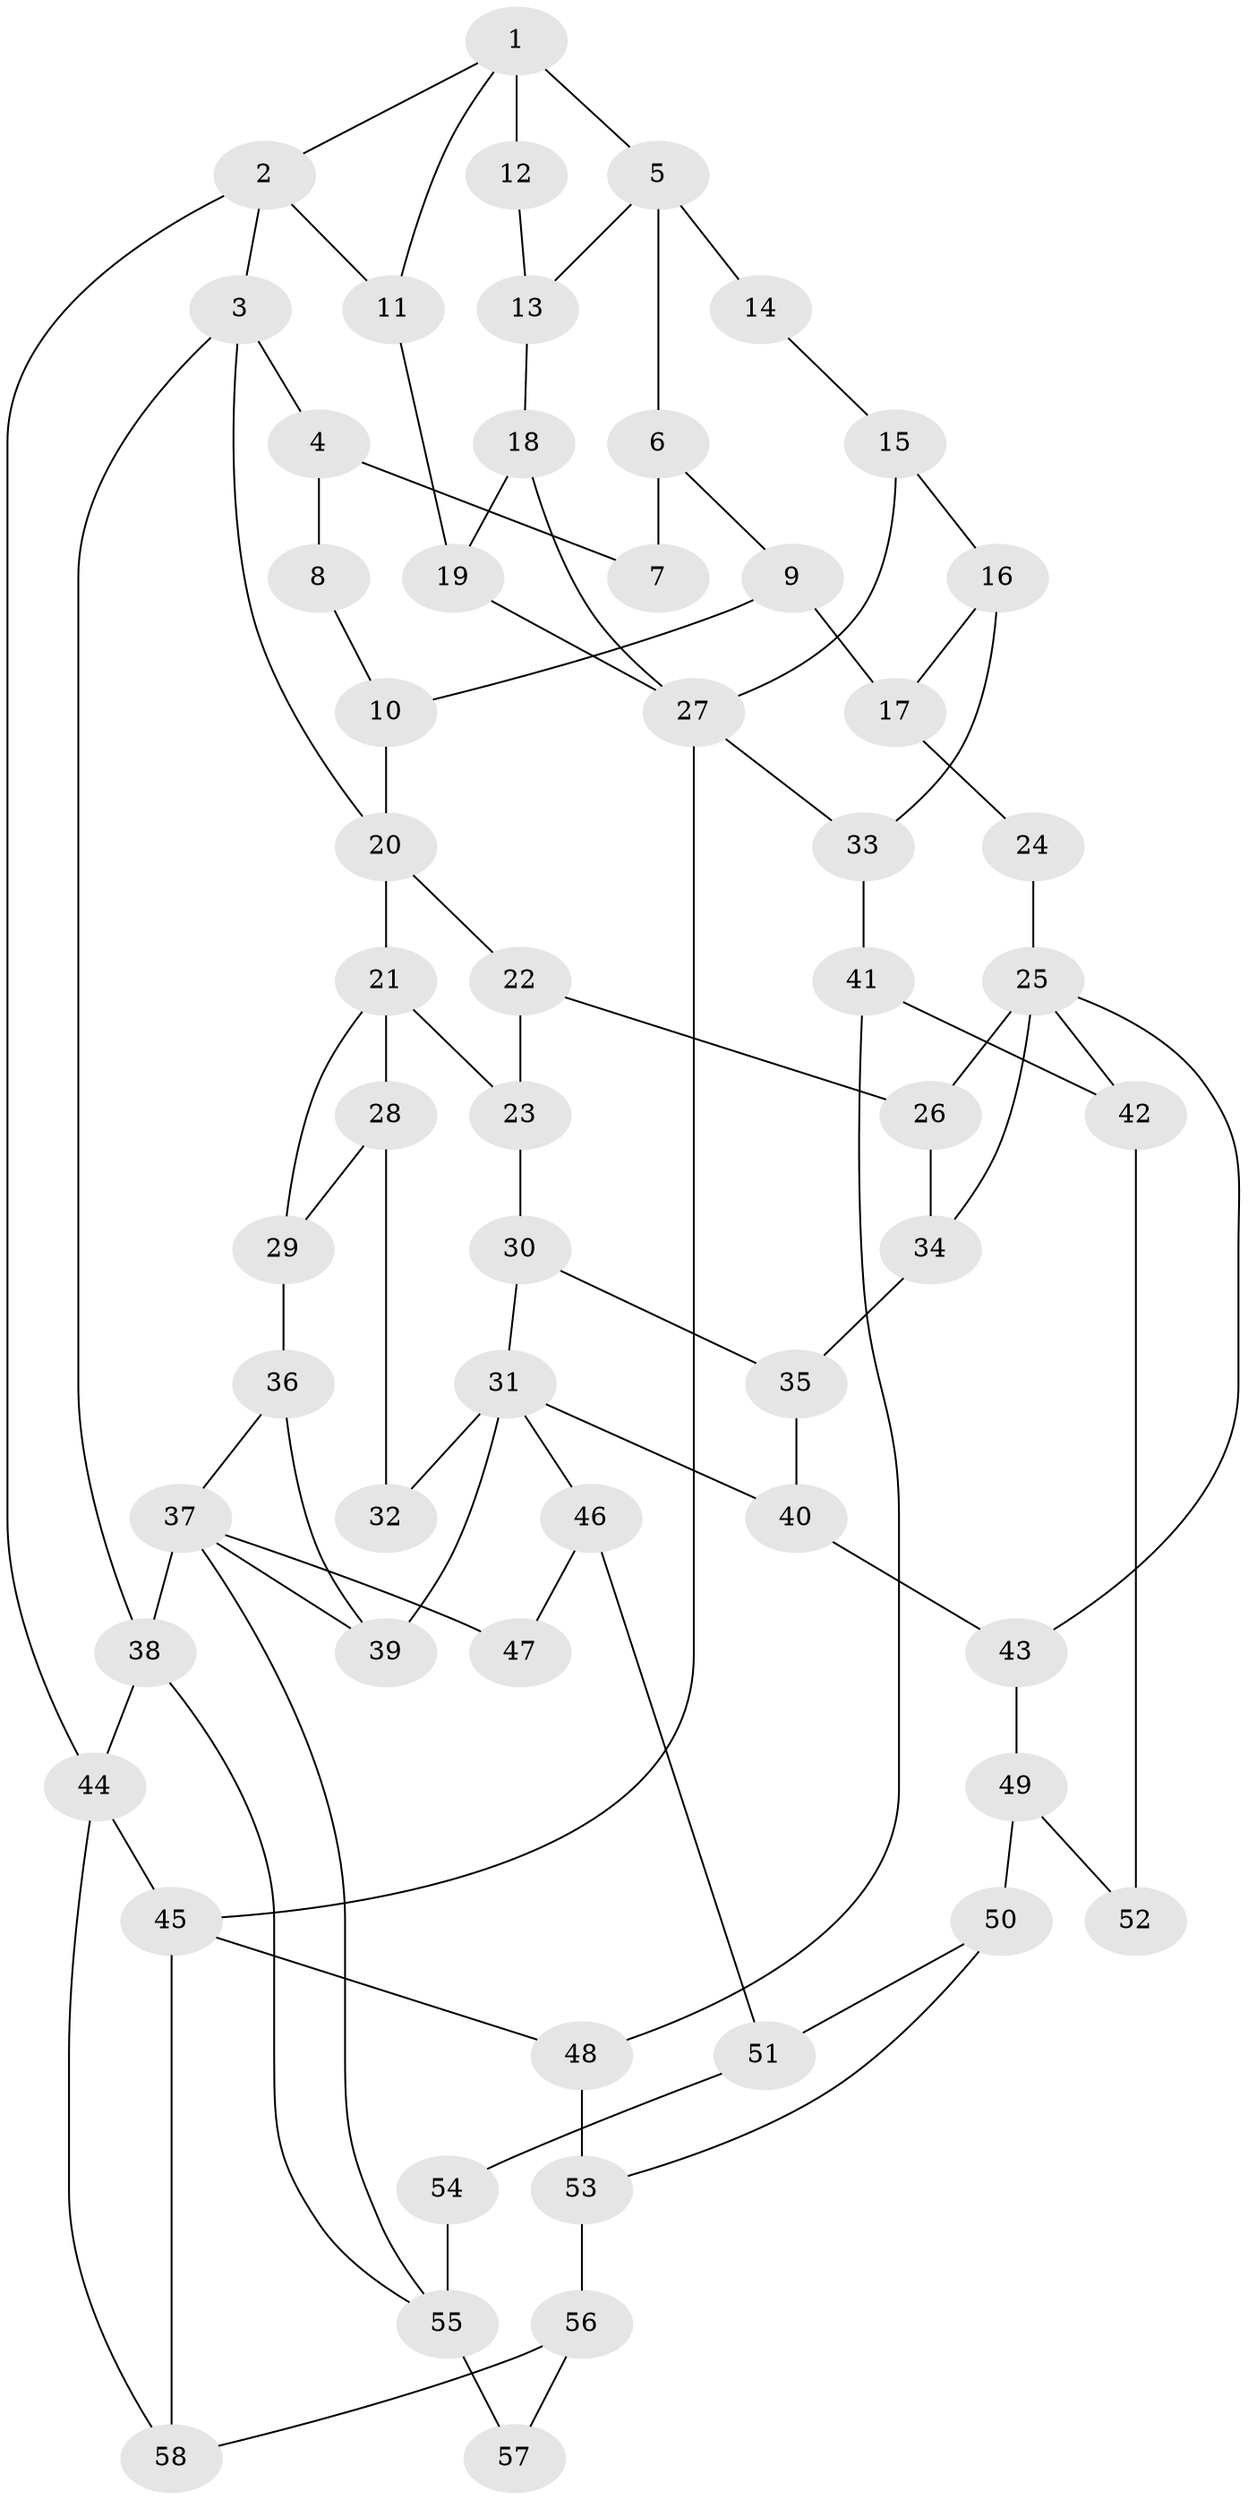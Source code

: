 // original degree distribution, {3: 0.0425531914893617, 6: 0.26595744680851063, 5: 0.44680851063829785, 4: 0.24468085106382978}
// Generated by graph-tools (version 1.1) at 2025/54/03/04/25 22:54:15]
// undirected, 58 vertices, 91 edges
graph export_dot {
  node [color=gray90,style=filled];
  1;
  2;
  3;
  4;
  5;
  6;
  7;
  8;
  9;
  10;
  11;
  12;
  13;
  14;
  15;
  16;
  17;
  18;
  19;
  20;
  21;
  22;
  23;
  24;
  25;
  26;
  27;
  28;
  29;
  30;
  31;
  32;
  33;
  34;
  35;
  36;
  37;
  38;
  39;
  40;
  41;
  42;
  43;
  44;
  45;
  46;
  47;
  48;
  49;
  50;
  51;
  52;
  53;
  54;
  55;
  56;
  57;
  58;
  1 -- 2 [weight=1.0];
  1 -- 5 [weight=1.0];
  1 -- 11 [weight=1.0];
  1 -- 12 [weight=2.0];
  2 -- 3 [weight=1.0];
  2 -- 11 [weight=1.0];
  2 -- 44 [weight=1.0];
  3 -- 4 [weight=1.0];
  3 -- 20 [weight=1.0];
  3 -- 38 [weight=1.0];
  4 -- 7 [weight=1.0];
  4 -- 8 [weight=2.0];
  5 -- 6 [weight=2.0];
  5 -- 13 [weight=1.0];
  5 -- 14 [weight=2.0];
  6 -- 7 [weight=2.0];
  6 -- 9 [weight=1.0];
  8 -- 10 [weight=1.0];
  9 -- 10 [weight=1.0];
  9 -- 17 [weight=1.0];
  10 -- 20 [weight=1.0];
  11 -- 19 [weight=1.0];
  12 -- 13 [weight=1.0];
  13 -- 18 [weight=1.0];
  14 -- 15 [weight=1.0];
  15 -- 16 [weight=1.0];
  15 -- 27 [weight=1.0];
  16 -- 17 [weight=1.0];
  16 -- 33 [weight=1.0];
  17 -- 24 [weight=1.0];
  18 -- 19 [weight=1.0];
  18 -- 27 [weight=1.0];
  19 -- 27 [weight=1.0];
  20 -- 21 [weight=1.0];
  20 -- 22 [weight=1.0];
  21 -- 23 [weight=1.0];
  21 -- 28 [weight=1.0];
  21 -- 29 [weight=1.0];
  22 -- 23 [weight=1.0];
  22 -- 26 [weight=1.0];
  23 -- 30 [weight=1.0];
  24 -- 25 [weight=2.0];
  25 -- 26 [weight=1.0];
  25 -- 34 [weight=1.0];
  25 -- 42 [weight=1.0];
  25 -- 43 [weight=1.0];
  26 -- 34 [weight=1.0];
  27 -- 33 [weight=1.0];
  27 -- 45 [weight=2.0];
  28 -- 29 [weight=1.0];
  28 -- 32 [weight=1.0];
  29 -- 36 [weight=1.0];
  30 -- 31 [weight=1.0];
  30 -- 35 [weight=1.0];
  31 -- 32 [weight=2.0];
  31 -- 39 [weight=1.0];
  31 -- 40 [weight=1.0];
  31 -- 46 [weight=1.0];
  33 -- 41 [weight=1.0];
  34 -- 35 [weight=1.0];
  35 -- 40 [weight=1.0];
  36 -- 37 [weight=1.0];
  36 -- 39 [weight=1.0];
  37 -- 38 [weight=1.0];
  37 -- 39 [weight=1.0];
  37 -- 47 [weight=2.0];
  37 -- 55 [weight=1.0];
  38 -- 44 [weight=1.0];
  38 -- 55 [weight=1.0];
  40 -- 43 [weight=1.0];
  41 -- 42 [weight=1.0];
  41 -- 48 [weight=1.0];
  42 -- 52 [weight=1.0];
  43 -- 49 [weight=1.0];
  44 -- 45 [weight=1.0];
  44 -- 58 [weight=1.0];
  45 -- 48 [weight=1.0];
  45 -- 58 [weight=1.0];
  46 -- 47 [weight=1.0];
  46 -- 51 [weight=1.0];
  48 -- 53 [weight=1.0];
  49 -- 50 [weight=1.0];
  49 -- 52 [weight=1.0];
  50 -- 51 [weight=1.0];
  50 -- 53 [weight=1.0];
  51 -- 54 [weight=1.0];
  53 -- 56 [weight=2.0];
  54 -- 55 [weight=2.0];
  55 -- 57 [weight=2.0];
  56 -- 57 [weight=2.0];
  56 -- 58 [weight=1.0];
}
